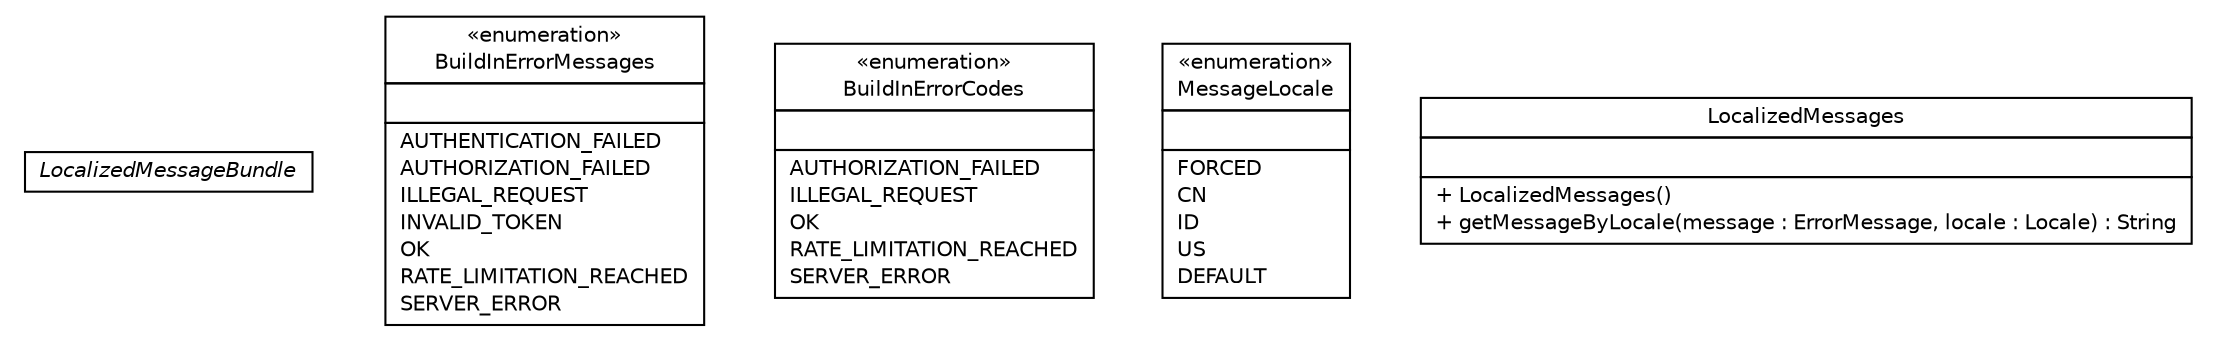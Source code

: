 #!/usr/local/bin/dot
#
# Class diagram 
# Generated by UMLGraph version R5_6-24-gf6e263 (http://www.umlgraph.org/)
#

digraph G {
	edge [fontname="Helvetica",fontsize=10,labelfontname="Helvetica",labelfontsize=10];
	node [fontname="Helvetica",fontsize=10,shape=plaintext];
	nodesep=0.25;
	ranksep=0.5;
	// top.infra.localization.LocalizedMessageBundle
	c15 [label=<<table title="top.infra.localization.LocalizedMessageBundle" border="0" cellborder="1" cellspacing="0" cellpadding="2" port="p" href="./LocalizedMessageBundle.html">
		<tr><td><table border="0" cellspacing="0" cellpadding="1">
<tr><td align="center" balign="center"><font face="Helvetica-Oblique"> LocalizedMessageBundle </font></td></tr>
		</table></td></tr>
		</table>>, URL="./LocalizedMessageBundle.html", fontname="Helvetica", fontcolor="black", fontsize=10.0];
	// top.infra.localization.BuildInErrorMessages
	c16 [label=<<table title="top.infra.localization.BuildInErrorMessages" border="0" cellborder="1" cellspacing="0" cellpadding="2" port="p" href="./BuildInErrorMessages.html">
		<tr><td><table border="0" cellspacing="0" cellpadding="1">
<tr><td align="center" balign="center"> &#171;enumeration&#187; </td></tr>
<tr><td align="center" balign="center"> BuildInErrorMessages </td></tr>
		</table></td></tr>
		<tr><td><table border="0" cellspacing="0" cellpadding="1">
<tr><td align="left" balign="left">  </td></tr>
		</table></td></tr>
		<tr><td><table border="0" cellspacing="0" cellpadding="1">
<tr><td align="left" balign="left"> AUTHENTICATION_FAILED </td></tr>
<tr><td align="left" balign="left"> AUTHORIZATION_FAILED </td></tr>
<tr><td align="left" balign="left"> ILLEGAL_REQUEST </td></tr>
<tr><td align="left" balign="left"> INVALID_TOKEN </td></tr>
<tr><td align="left" balign="left"> OK </td></tr>
<tr><td align="left" balign="left"> RATE_LIMITATION_REACHED </td></tr>
<tr><td align="left" balign="left"> SERVER_ERROR </td></tr>
		</table></td></tr>
		</table>>, URL="./BuildInErrorMessages.html", fontname="Helvetica", fontcolor="black", fontsize=10.0];
	// top.infra.localization.BuildInErrorCodes
	c17 [label=<<table title="top.infra.localization.BuildInErrorCodes" border="0" cellborder="1" cellspacing="0" cellpadding="2" port="p" href="./BuildInErrorCodes.html">
		<tr><td><table border="0" cellspacing="0" cellpadding="1">
<tr><td align="center" balign="center"> &#171;enumeration&#187; </td></tr>
<tr><td align="center" balign="center"> BuildInErrorCodes </td></tr>
		</table></td></tr>
		<tr><td><table border="0" cellspacing="0" cellpadding="1">
<tr><td align="left" balign="left">  </td></tr>
		</table></td></tr>
		<tr><td><table border="0" cellspacing="0" cellpadding="1">
<tr><td align="left" balign="left"> AUTHORIZATION_FAILED </td></tr>
<tr><td align="left" balign="left"> ILLEGAL_REQUEST </td></tr>
<tr><td align="left" balign="left"> OK </td></tr>
<tr><td align="left" balign="left"> RATE_LIMITATION_REACHED </td></tr>
<tr><td align="left" balign="left"> SERVER_ERROR </td></tr>
		</table></td></tr>
		</table>>, URL="./BuildInErrorCodes.html", fontname="Helvetica", fontcolor="black", fontsize=10.0];
	// top.infra.localization.MessageLocale
	c18 [label=<<table title="top.infra.localization.MessageLocale" border="0" cellborder="1" cellspacing="0" cellpadding="2" port="p" href="./MessageLocale.html">
		<tr><td><table border="0" cellspacing="0" cellpadding="1">
<tr><td align="center" balign="center"> &#171;enumeration&#187; </td></tr>
<tr><td align="center" balign="center"> MessageLocale </td></tr>
		</table></td></tr>
		<tr><td><table border="0" cellspacing="0" cellpadding="1">
<tr><td align="left" balign="left">  </td></tr>
		</table></td></tr>
		<tr><td><table border="0" cellspacing="0" cellpadding="1">
<tr><td align="left" balign="left"> FORCED </td></tr>
<tr><td align="left" balign="left"> CN </td></tr>
<tr><td align="left" balign="left"> ID </td></tr>
<tr><td align="left" balign="left"> US </td></tr>
<tr><td align="left" balign="left"> DEFAULT </td></tr>
		</table></td></tr>
		</table>>, URL="./MessageLocale.html", fontname="Helvetica", fontcolor="black", fontsize=10.0];
	// top.infra.localization.LocalizedMessages
	c19 [label=<<table title="top.infra.localization.LocalizedMessages" border="0" cellborder="1" cellspacing="0" cellpadding="2" port="p" href="./LocalizedMessages.html">
		<tr><td><table border="0" cellspacing="0" cellpadding="1">
<tr><td align="center" balign="center"> LocalizedMessages </td></tr>
		</table></td></tr>
		<tr><td><table border="0" cellspacing="0" cellpadding="1">
<tr><td align="left" balign="left">  </td></tr>
		</table></td></tr>
		<tr><td><table border="0" cellspacing="0" cellpadding="1">
<tr><td align="left" balign="left"> + LocalizedMessages() </td></tr>
<tr><td align="left" balign="left"> + getMessageByLocale(message : ErrorMessage, locale : Locale) : String </td></tr>
		</table></td></tr>
		</table>>, URL="./LocalizedMessages.html", fontname="Helvetica", fontcolor="black", fontsize=10.0];
}

